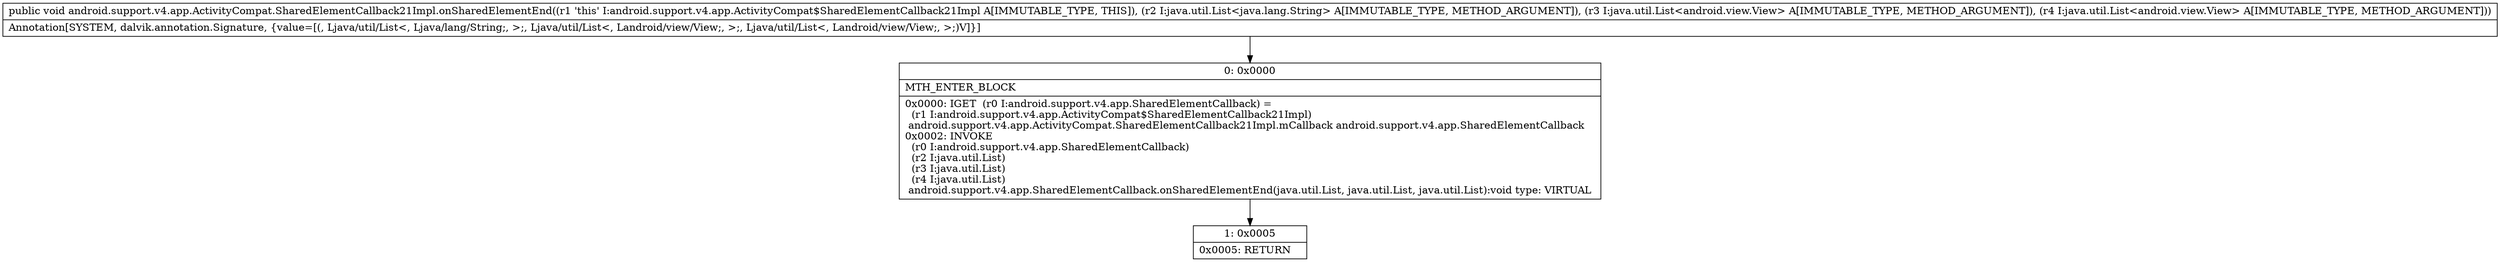 digraph "CFG forandroid.support.v4.app.ActivityCompat.SharedElementCallback21Impl.onSharedElementEnd(Ljava\/util\/List;Ljava\/util\/List;Ljava\/util\/List;)V" {
Node_0 [shape=record,label="{0\:\ 0x0000|MTH_ENTER_BLOCK\l|0x0000: IGET  (r0 I:android.support.v4.app.SharedElementCallback) = \l  (r1 I:android.support.v4.app.ActivityCompat$SharedElementCallback21Impl)\l android.support.v4.app.ActivityCompat.SharedElementCallback21Impl.mCallback android.support.v4.app.SharedElementCallback \l0x0002: INVOKE  \l  (r0 I:android.support.v4.app.SharedElementCallback)\l  (r2 I:java.util.List)\l  (r3 I:java.util.List)\l  (r4 I:java.util.List)\l android.support.v4.app.SharedElementCallback.onSharedElementEnd(java.util.List, java.util.List, java.util.List):void type: VIRTUAL \l}"];
Node_1 [shape=record,label="{1\:\ 0x0005|0x0005: RETURN   \l}"];
MethodNode[shape=record,label="{public void android.support.v4.app.ActivityCompat.SharedElementCallback21Impl.onSharedElementEnd((r1 'this' I:android.support.v4.app.ActivityCompat$SharedElementCallback21Impl A[IMMUTABLE_TYPE, THIS]), (r2 I:java.util.List\<java.lang.String\> A[IMMUTABLE_TYPE, METHOD_ARGUMENT]), (r3 I:java.util.List\<android.view.View\> A[IMMUTABLE_TYPE, METHOD_ARGUMENT]), (r4 I:java.util.List\<android.view.View\> A[IMMUTABLE_TYPE, METHOD_ARGUMENT]))  | Annotation[SYSTEM, dalvik.annotation.Signature, \{value=[(, Ljava\/util\/List\<, Ljava\/lang\/String;, \>;, Ljava\/util\/List\<, Landroid\/view\/View;, \>;, Ljava\/util\/List\<, Landroid\/view\/View;, \>;)V]\}]\l}"];
MethodNode -> Node_0;
Node_0 -> Node_1;
}

